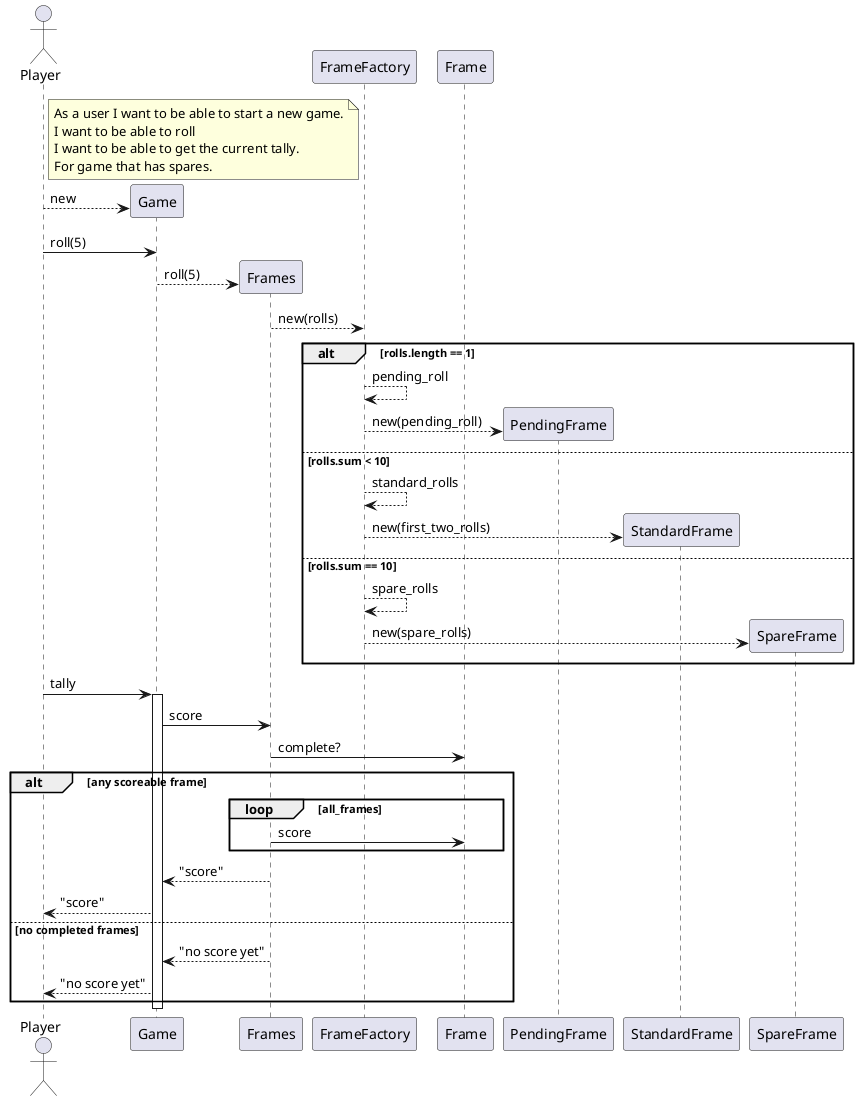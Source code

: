 @startuml Scoring Sequence
actor Player
participant Game
participant Frames
participant FrameFactory
participant Frame

note right of Player
As a user I want to be able to start a new game.
I want to be able to roll
I want to be able to get the current tally.
For game that has spares.
end note

create Game
Player --> Game: new


Player -> Game: roll(5)

create Frames
Game --> Frames: roll(5)
Frames --> FrameFactory: new(rolls)
alt rolls.length == 1
FrameFactory --> FrameFactory: pending_roll
create PendingFrame
FrameFactory --> PendingFrame: new(pending_roll)
else rolls.sum < 10
FrameFactory --> FrameFactory: standard_rolls
create StandardFrame
FrameFactory --> StandardFrame: new(first_two_rolls)
else rolls.sum == 10
FrameFactory --> FrameFactory: spare_rolls
create SpareFrame
FrameFactory --> SpareFrame: new(spare_rolls)
end

Player -> Game: tally
activate Game

Game -> Frames: score
Frames -> Frame: complete?
alt any scoreable frame
  loop all_frames
    Frames -> Frame: score
  end
  Game <-- Frames: "score"
  Player <-- Game: "score"
else no completed frames
  Game <-- Frames: "no score yet"
  Player <-- Game: "no score yet"
end
deactivate Game


@enduml
